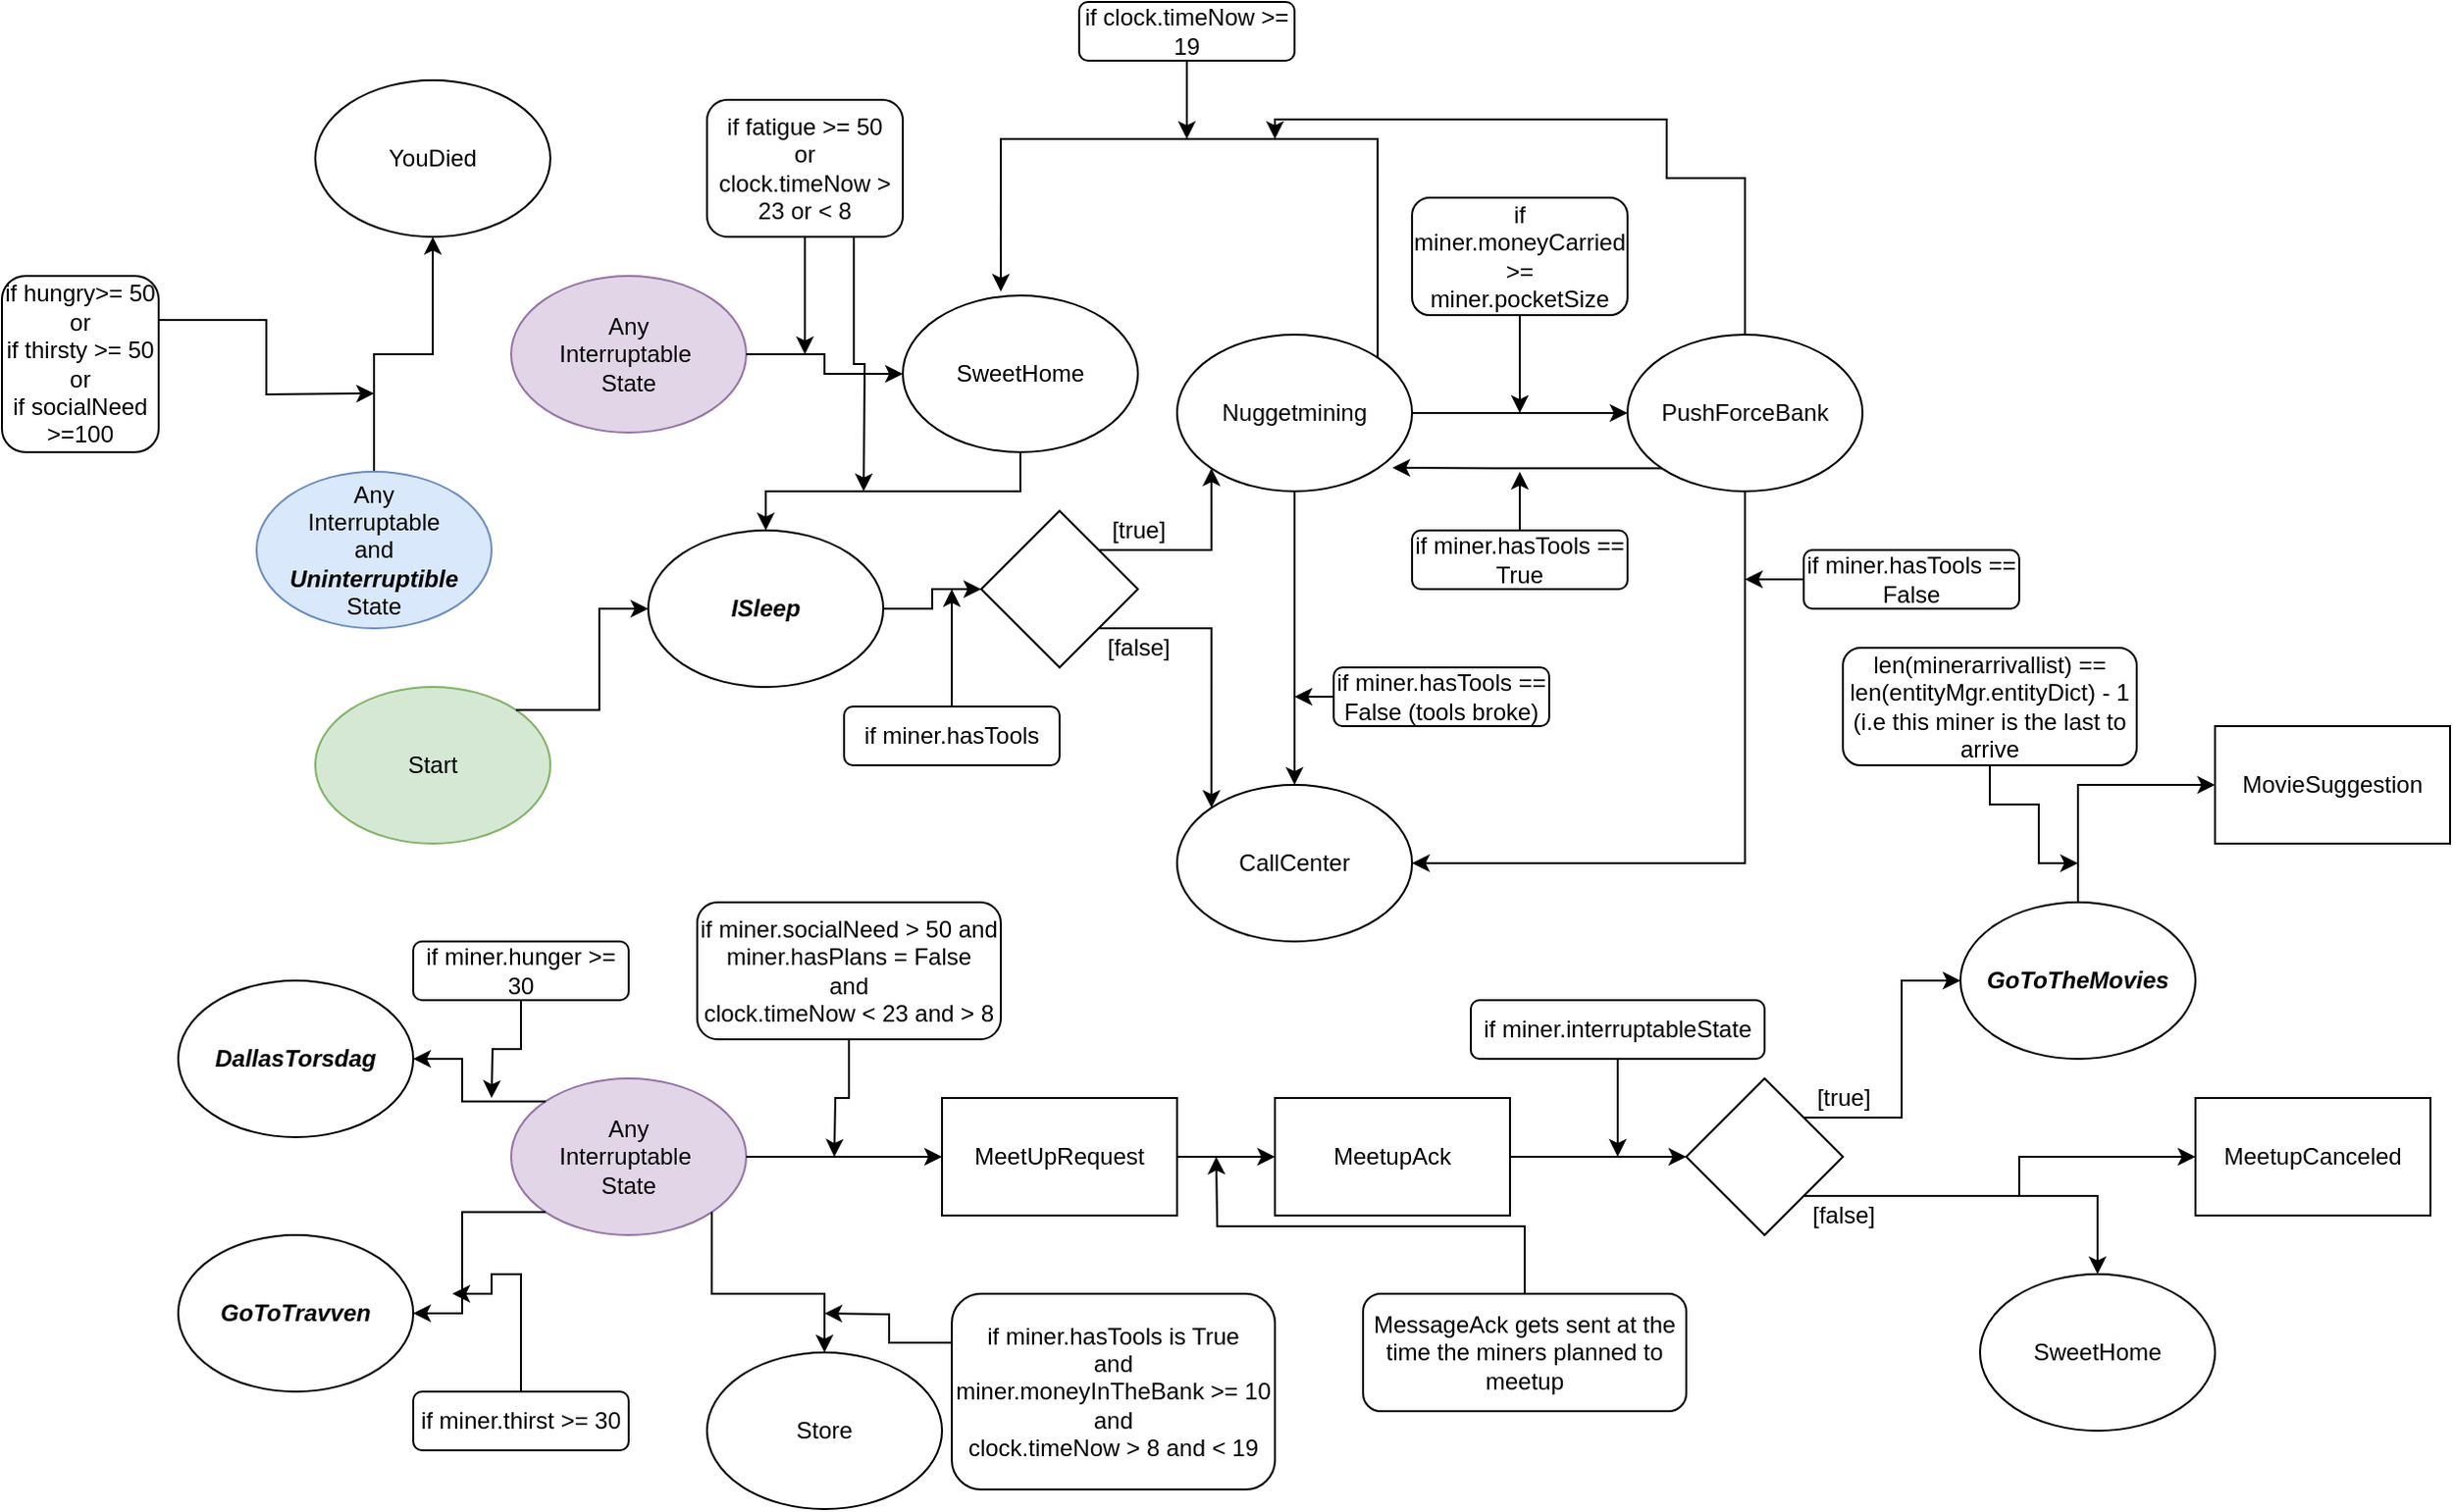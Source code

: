 <mxfile version="12.6.5" type="device"><diagram id="fdf_WBCvm2wgA68wb1EI" name="Page-1"><mxGraphModel dx="1936" dy="2026" grid="1" gridSize="10" guides="1" tooltips="1" connect="1" arrows="1" fold="1" page="1" pageScale="1" pageWidth="850" pageHeight="1100" math="0" shadow="0"><root><mxCell id="0"/><mxCell id="1" parent="0"/><mxCell id="K7hLNqGEeLTEueCjMqMA-75" value="" style="group" parent="1" vertex="1" connectable="0"><mxGeometry x="270" y="90" width="120" height="80" as="geometry"/></mxCell><mxCell id="K7hLNqGEeLTEueCjMqMA-76" value="" style="ellipse;whiteSpace=wrap;html=1;" parent="K7hLNqGEeLTEueCjMqMA-75" vertex="1"><mxGeometry width="120" height="80" as="geometry"/></mxCell><mxCell id="K7hLNqGEeLTEueCjMqMA-77" value="SweetHome" style="text;html=1;strokeColor=none;fillColor=none;align=center;verticalAlign=middle;whiteSpace=wrap;rounded=0;" parent="K7hLNqGEeLTEueCjMqMA-75" vertex="1"><mxGeometry x="25" y="20" width="70" height="40" as="geometry"/></mxCell><mxCell id="K7hLNqGEeLTEueCjMqMA-80" value="" style="group;fillColor=none;" parent="1" vertex="1" connectable="0"><mxGeometry x="-30" y="290" width="120" height="80" as="geometry"/></mxCell><mxCell id="K7hLNqGEeLTEueCjMqMA-3" value="Start" style="text;html=1;strokeColor=none;fillColor=none;align=center;verticalAlign=middle;whiteSpace=wrap;rounded=0;" parent="K7hLNqGEeLTEueCjMqMA-80" vertex="1"><mxGeometry x="60" y="10" width="40" height="20" as="geometry"/></mxCell><mxCell id="K7hLNqGEeLTEueCjMqMA-51" value="" style="ellipse;whiteSpace=wrap;html=1;fillColor=#d5e8d4;strokeColor=#82b366;" parent="K7hLNqGEeLTEueCjMqMA-80" vertex="1"><mxGeometry width="120" height="80" as="geometry"/></mxCell><mxCell id="K7hLNqGEeLTEueCjMqMA-52" value="Start" style="text;html=1;strokeColor=none;fillColor=none;align=center;verticalAlign=middle;whiteSpace=wrap;rounded=0;" parent="K7hLNqGEeLTEueCjMqMA-80" vertex="1"><mxGeometry x="40" y="30" width="40" height="20" as="geometry"/></mxCell><mxCell id="K7hLNqGEeLTEueCjMqMA-96" value="" style="group" parent="1" vertex="1" connectable="0"><mxGeometry x="-30" y="-20" width="120" height="80" as="geometry"/></mxCell><mxCell id="K7hLNqGEeLTEueCjMqMA-97" value="" style="group" parent="K7hLNqGEeLTEueCjMqMA-96" vertex="1" connectable="0"><mxGeometry width="120" height="80" as="geometry"/></mxCell><mxCell id="K7hLNqGEeLTEueCjMqMA-98" value="" style="ellipse;whiteSpace=wrap;html=1;" parent="K7hLNqGEeLTEueCjMqMA-97" vertex="1"><mxGeometry width="120" height="80" as="geometry"/></mxCell><mxCell id="K7hLNqGEeLTEueCjMqMA-99" value="YouDied" style="text;html=1;strokeColor=none;fillColor=none;align=center;verticalAlign=middle;whiteSpace=wrap;rounded=0;" parent="K7hLNqGEeLTEueCjMqMA-97" vertex="1"><mxGeometry x="25" y="20" width="70" height="40" as="geometry"/></mxCell><mxCell id="K7hLNqGEeLTEueCjMqMA-102" style="edgeStyle=orthogonalEdgeStyle;rounded=0;orthogonalLoop=1;jettySize=auto;html=1;exitX=0.5;exitY=0;exitDx=0;exitDy=0;entryX=0.5;entryY=1;entryDx=0;entryDy=0;" parent="1" source="K7hLNqGEeLTEueCjMqMA-72" target="K7hLNqGEeLTEueCjMqMA-98" edge="1"><mxGeometry relative="1" as="geometry"/></mxCell><mxCell id="5Ke6Yw1Q9KdfSw9loe5Q-1" style="edgeStyle=orthogonalEdgeStyle;rounded=0;orthogonalLoop=1;jettySize=auto;html=1;exitX=1;exitY=0.25;exitDx=0;exitDy=0;" parent="1" source="K7hLNqGEeLTEueCjMqMA-103" edge="1"><mxGeometry relative="1" as="geometry"><mxPoint y="140" as="targetPoint"/></mxGeometry></mxCell><mxCell id="K7hLNqGEeLTEueCjMqMA-103" value="&lt;div&gt;if hungry&amp;gt;= 50&lt;/div&gt;&lt;div&gt;or&lt;/div&gt;&lt;div&gt;if thirsty &amp;gt;= 50&lt;br&gt;&lt;/div&gt;&lt;div&gt;or&lt;/div&gt;&lt;div&gt;if socialNeed &amp;gt;=100&lt;/div&gt;" style="rounded=1;whiteSpace=wrap;html=1;" parent="1" vertex="1"><mxGeometry x="-190" y="80" width="80" height="90" as="geometry"/></mxCell><mxCell id="eoAKdvufWvspaA0zsTED-5" style="edgeStyle=orthogonalEdgeStyle;rounded=0;orthogonalLoop=1;jettySize=auto;html=1;exitX=0.5;exitY=1;exitDx=0;exitDy=0;" parent="1" source="K7hLNqGEeLTEueCjMqMA-76" target="K7hLNqGEeLTEueCjMqMA-8" edge="1"><mxGeometry relative="1" as="geometry"/></mxCell><mxCell id="eoAKdvufWvspaA0zsTED-10" value="" style="group" parent="1" vertex="1" connectable="0"><mxGeometry x="140" y="210" width="120" height="80" as="geometry"/></mxCell><mxCell id="K7hLNqGEeLTEueCjMqMA-8" value="" style="ellipse;whiteSpace=wrap;html=1;" parent="eoAKdvufWvspaA0zsTED-10" vertex="1"><mxGeometry width="120" height="80" as="geometry"/></mxCell><mxCell id="K7hLNqGEeLTEueCjMqMA-9" value="&lt;i&gt;&lt;b&gt;ISleep&lt;/b&gt;&lt;/i&gt;" style="text;html=1;align=center;verticalAlign=middle;whiteSpace=wrap;rounded=0;" parent="eoAKdvufWvspaA0zsTED-10" vertex="1"><mxGeometry x="40" y="30" width="40" height="20" as="geometry"/></mxCell><mxCell id="eoAKdvufWvspaA0zsTED-11" value="" style="group" parent="1" vertex="1" connectable="0"><mxGeometry x="410" y="110" width="120" height="80" as="geometry"/></mxCell><mxCell id="eoAKdvufWvspaA0zsTED-12" value="" style="ellipse;whiteSpace=wrap;html=1;" parent="eoAKdvufWvspaA0zsTED-11" vertex="1"><mxGeometry width="120" height="80" as="geometry"/></mxCell><mxCell id="eoAKdvufWvspaA0zsTED-13" value="Nuggetmining" style="text;html=1;align=center;verticalAlign=middle;whiteSpace=wrap;rounded=0;" parent="eoAKdvufWvspaA0zsTED-11" vertex="1"><mxGeometry x="40" y="30" width="40" height="20" as="geometry"/></mxCell><mxCell id="eoAKdvufWvspaA0zsTED-17" value="" style="group" parent="1" vertex="1" connectable="0"><mxGeometry x="410" y="340" width="120" height="80" as="geometry"/></mxCell><mxCell id="eoAKdvufWvspaA0zsTED-18" value="" style="ellipse;whiteSpace=wrap;html=1;" parent="eoAKdvufWvspaA0zsTED-17" vertex="1"><mxGeometry width="120" height="80" as="geometry"/></mxCell><mxCell id="eoAKdvufWvspaA0zsTED-19" value="CallCenter" style="text;html=1;align=center;verticalAlign=middle;whiteSpace=wrap;rounded=0;" parent="eoAKdvufWvspaA0zsTED-17" vertex="1"><mxGeometry x="40" y="30" width="40" height="20" as="geometry"/></mxCell><mxCell id="h6sALat_OKjF9gH2EI1u-37" style="edgeStyle=orthogonalEdgeStyle;rounded=0;orthogonalLoop=1;jettySize=auto;html=1;exitX=0.5;exitY=0;exitDx=0;exitDy=0;" parent="1" source="eoAKdvufWvspaA0zsTED-22" edge="1"><mxGeometry relative="1" as="geometry"><mxPoint x="295" y="240" as="targetPoint"/></mxGeometry></mxCell><mxCell id="eoAKdvufWvspaA0zsTED-22" value="if miner.hasTools" style="rounded=1;whiteSpace=wrap;html=1;" parent="1" vertex="1"><mxGeometry x="240" y="300" width="110" height="30" as="geometry"/></mxCell><mxCell id="eoAKdvufWvspaA0zsTED-31" value="" style="group" parent="1" vertex="1" connectable="0"><mxGeometry x="640" y="110" width="120" height="80" as="geometry"/></mxCell><mxCell id="eoAKdvufWvspaA0zsTED-32" value="" style="ellipse;whiteSpace=wrap;html=1;" parent="eoAKdvufWvspaA0zsTED-31" vertex="1"><mxGeometry width="120" height="80" as="geometry"/></mxCell><mxCell id="eoAKdvufWvspaA0zsTED-33" value="PushForceBank" style="text;html=1;align=center;verticalAlign=middle;whiteSpace=wrap;rounded=0;" parent="eoAKdvufWvspaA0zsTED-31" vertex="1"><mxGeometry x="40" y="30" width="40" height="20" as="geometry"/></mxCell><mxCell id="eoAKdvufWvspaA0zsTED-34" style="edgeStyle=orthogonalEdgeStyle;rounded=0;orthogonalLoop=1;jettySize=auto;html=1;exitX=1;exitY=0.5;exitDx=0;exitDy=0;" parent="1" source="eoAKdvufWvspaA0zsTED-12" edge="1"><mxGeometry relative="1" as="geometry"><mxPoint x="640" y="150" as="targetPoint"/></mxGeometry></mxCell><mxCell id="eoAKdvufWvspaA0zsTED-41" style="edgeStyle=orthogonalEdgeStyle;rounded=0;orthogonalLoop=1;jettySize=auto;html=1;exitX=0.5;exitY=1;exitDx=0;exitDy=0;" parent="1" source="eoAKdvufWvspaA0zsTED-38" edge="1"><mxGeometry relative="1" as="geometry"><mxPoint x="585" y="150" as="targetPoint"/></mxGeometry></mxCell><mxCell id="eoAKdvufWvspaA0zsTED-38" value="if miner.moneyCarried&lt;br&gt;&amp;gt;= miner.pocketSize" style="rounded=1;whiteSpace=wrap;html=1;" parent="1" vertex="1"><mxGeometry x="530" y="40" width="110" height="60" as="geometry"/></mxCell><mxCell id="eoAKdvufWvspaA0zsTED-43" style="edgeStyle=orthogonalEdgeStyle;rounded=0;orthogonalLoop=1;jettySize=auto;html=1;exitX=1;exitY=0;exitDx=0;exitDy=0;entryX=0.417;entryY=-0.025;entryDx=0;entryDy=0;entryPerimeter=0;" parent="1" source="eoAKdvufWvspaA0zsTED-12" target="K7hLNqGEeLTEueCjMqMA-76" edge="1"><mxGeometry relative="1" as="geometry"><mxPoint x="320" y="-40" as="targetPoint"/><Array as="points"><mxPoint x="512" y="10"/><mxPoint x="320" y="10"/></Array></mxGeometry></mxCell><mxCell id="eoAKdvufWvspaA0zsTED-45" style="edgeStyle=orthogonalEdgeStyle;rounded=0;orthogonalLoop=1;jettySize=auto;html=1;exitX=0.5;exitY=1;exitDx=0;exitDy=0;" parent="1" source="eoAKdvufWvspaA0zsTED-44" edge="1"><mxGeometry relative="1" as="geometry"><mxPoint x="415" y="10" as="targetPoint"/></mxGeometry></mxCell><mxCell id="eoAKdvufWvspaA0zsTED-44" value="if clock.timeNow &amp;gt;= 19" style="rounded=1;whiteSpace=wrap;html=1;" parent="1" vertex="1"><mxGeometry x="360" y="-60" width="110" height="30" as="geometry"/></mxCell><mxCell id="eoAKdvufWvspaA0zsTED-46" style="edgeStyle=orthogonalEdgeStyle;rounded=0;orthogonalLoop=1;jettySize=auto;html=1;exitX=0.5;exitY=0;exitDx=0;exitDy=0;" parent="1" source="eoAKdvufWvspaA0zsTED-32" edge="1"><mxGeometry relative="1" as="geometry"><mxPoint x="460" y="10" as="targetPoint"/><Array as="points"><mxPoint x="700" y="30"/><mxPoint x="660" y="30"/><mxPoint x="660"/><mxPoint x="460"/><mxPoint x="460" y="10"/></Array></mxGeometry></mxCell><mxCell id="eoAKdvufWvspaA0zsTED-47" style="edgeStyle=orthogonalEdgeStyle;rounded=0;orthogonalLoop=1;jettySize=auto;html=1;exitX=0.5;exitY=1;exitDx=0;exitDy=0;entryX=0.5;entryY=0;entryDx=0;entryDy=0;" parent="1" source="eoAKdvufWvspaA0zsTED-12" target="eoAKdvufWvspaA0zsTED-18" edge="1"><mxGeometry relative="1" as="geometry"/></mxCell><mxCell id="eoAKdvufWvspaA0zsTED-62" style="edgeStyle=orthogonalEdgeStyle;rounded=0;orthogonalLoop=1;jettySize=auto;html=1;exitX=0;exitY=0.5;exitDx=0;exitDy=0;" parent="1" source="eoAKdvufWvspaA0zsTED-51" edge="1"><mxGeometry relative="1" as="geometry"><mxPoint x="470" y="295" as="targetPoint"/></mxGeometry></mxCell><mxCell id="eoAKdvufWvspaA0zsTED-51" value="if miner.hasTools == False (tools broke)" style="rounded=1;whiteSpace=wrap;html=1;" parent="1" vertex="1"><mxGeometry x="490" y="280" width="110" height="30" as="geometry"/></mxCell><mxCell id="eoAKdvufWvspaA0zsTED-54" style="edgeStyle=orthogonalEdgeStyle;rounded=0;orthogonalLoop=1;jettySize=auto;html=1;exitX=0.5;exitY=1;exitDx=0;exitDy=0;entryX=1;entryY=0.5;entryDx=0;entryDy=0;" parent="1" source="eoAKdvufWvspaA0zsTED-32" target="eoAKdvufWvspaA0zsTED-18" edge="1"><mxGeometry relative="1" as="geometry"/></mxCell><mxCell id="eoAKdvufWvspaA0zsTED-56" style="edgeStyle=orthogonalEdgeStyle;rounded=0;orthogonalLoop=1;jettySize=auto;html=1;exitX=0;exitY=0.5;exitDx=0;exitDy=0;" parent="1" source="eoAKdvufWvspaA0zsTED-55" edge="1"><mxGeometry relative="1" as="geometry"><mxPoint x="700" y="235" as="targetPoint"/></mxGeometry></mxCell><mxCell id="eoAKdvufWvspaA0zsTED-55" value="if miner.hasTools == False" style="rounded=1;whiteSpace=wrap;html=1;" parent="1" vertex="1"><mxGeometry x="730" y="220" width="110" height="30" as="geometry"/></mxCell><mxCell id="eoAKdvufWvspaA0zsTED-63" style="edgeStyle=orthogonalEdgeStyle;rounded=0;orthogonalLoop=1;jettySize=auto;html=1;exitX=0;exitY=1;exitDx=0;exitDy=0;" parent="1" source="eoAKdvufWvspaA0zsTED-32" edge="1"><mxGeometry relative="1" as="geometry"><mxPoint x="520" y="178" as="targetPoint"/></mxGeometry></mxCell><mxCell id="eoAKdvufWvspaA0zsTED-65" style="edgeStyle=orthogonalEdgeStyle;rounded=0;orthogonalLoop=1;jettySize=auto;html=1;exitX=0.5;exitY=0;exitDx=0;exitDy=0;" parent="1" source="eoAKdvufWvspaA0zsTED-64" edge="1"><mxGeometry relative="1" as="geometry"><mxPoint x="585" y="180" as="targetPoint"/></mxGeometry></mxCell><mxCell id="eoAKdvufWvspaA0zsTED-64" value="if miner.hasTools == True" style="rounded=1;whiteSpace=wrap;html=1;" parent="1" vertex="1"><mxGeometry x="530" y="210" width="110" height="30" as="geometry"/></mxCell><mxCell id="eoAKdvufWvspaA0zsTED-3" value="" style="group" parent="1" vertex="1" connectable="0"><mxGeometry x="-60" y="180" width="120" height="80" as="geometry"/></mxCell><mxCell id="K7hLNqGEeLTEueCjMqMA-72" value="" style="ellipse;whiteSpace=wrap;html=1;fillColor=#dae8fc;strokeColor=#6c8ebf;" parent="eoAKdvufWvspaA0zsTED-3" vertex="1"><mxGeometry width="120" height="80" as="geometry"/></mxCell><mxCell id="K7hLNqGEeLTEueCjMqMA-73" value="&lt;div&gt;Any &lt;br&gt;Interruptable&lt;/div&gt;&lt;div&gt;and&lt;/div&gt;&lt;div&gt;&lt;b&gt;&lt;i&gt;Uninterruptible&lt;/i&gt;&lt;/b&gt;&lt;br&gt;State&lt;/div&gt;" style="text;html=1;strokeColor=none;fillColor=none;align=center;verticalAlign=middle;whiteSpace=wrap;rounded=0;" parent="eoAKdvufWvspaA0zsTED-3" vertex="1"><mxGeometry y="30" width="120" height="20" as="geometry"/></mxCell><mxCell id="5Ke6Yw1Q9KdfSw9loe5Q-14" style="edgeStyle=orthogonalEdgeStyle;rounded=0;orthogonalLoop=1;jettySize=auto;html=1;exitX=0.5;exitY=1;exitDx=0;exitDy=0;" parent="1" source="K7hLNqGEeLTEueCjMqMA-81" edge="1"><mxGeometry relative="1" as="geometry"><mxPoint x="220" y="120" as="targetPoint"/></mxGeometry></mxCell><mxCell id="5Ke6Yw1Q9KdfSw9loe5Q-15" style="edgeStyle=orthogonalEdgeStyle;rounded=0;orthogonalLoop=1;jettySize=auto;html=1;exitX=0.75;exitY=1;exitDx=0;exitDy=0;" parent="1" source="K7hLNqGEeLTEueCjMqMA-81" edge="1"><mxGeometry relative="1" as="geometry"><mxPoint x="250" y="190" as="targetPoint"/></mxGeometry></mxCell><mxCell id="K7hLNqGEeLTEueCjMqMA-81" value="if fatigue &amp;gt;= 50&lt;br&gt;or &lt;br&gt;clock.timeNow &amp;gt; 23 or &amp;lt; 8" style="rounded=1;whiteSpace=wrap;html=1;" parent="1" vertex="1"><mxGeometry x="170" y="-10" width="100" height="70" as="geometry"/></mxCell><mxCell id="eoAKdvufWvspaA0zsTED-72" value="" style="group" parent="1" vertex="1" connectable="0"><mxGeometry x="70" y="490" width="120" height="80" as="geometry"/></mxCell><mxCell id="eoAKdvufWvspaA0zsTED-69" value="" style="group;" parent="eoAKdvufWvspaA0zsTED-72" vertex="1" connectable="0"><mxGeometry width="120" height="80" as="geometry"/></mxCell><mxCell id="eoAKdvufWvspaA0zsTED-66" value="" style="group;fillColor=none;strokeColor=none;gradientColor=#ffffff;" parent="eoAKdvufWvspaA0zsTED-69" vertex="1" connectable="0"><mxGeometry width="120" height="80" as="geometry"/></mxCell><mxCell id="eoAKdvufWvspaA0zsTED-67" value="" style="ellipse;whiteSpace=wrap;html=1;fillColor=#e1d5e7;strokeColor=#9673a6;" parent="eoAKdvufWvspaA0zsTED-66" vertex="1"><mxGeometry width="120" height="80" as="geometry"/></mxCell><mxCell id="eoAKdvufWvspaA0zsTED-68" value="&lt;div&gt;Any&lt;/div&gt;&lt;div&gt;Interruptable&amp;nbsp;&lt;/div&gt;&lt;div&gt;State&lt;/div&gt;" style="text;html=1;align=center;verticalAlign=middle;whiteSpace=wrap;rounded=0;" parent="eoAKdvufWvspaA0zsTED-66" vertex="1"><mxGeometry x="20" y="15" width="80" height="50" as="geometry"/></mxCell><mxCell id="eoAKdvufWvspaA0zsTED-84" style="edgeStyle=orthogonalEdgeStyle;rounded=0;orthogonalLoop=1;jettySize=auto;html=1;exitX=1;exitY=0.5;exitDx=0;exitDy=0;entryX=0;entryY=0.5;entryDx=0;entryDy=0;" parent="1" source="eoAKdvufWvspaA0zsTED-78" target="eoAKdvufWvspaA0zsTED-83" edge="1"><mxGeometry relative="1" as="geometry"/></mxCell><mxCell id="eoAKdvufWvspaA0zsTED-78" value="MeetUpRequest" style="rounded=0;whiteSpace=wrap;html=1;fillColor=none;gradientColor=#DBABFF;align=center;" parent="1" vertex="1"><mxGeometry x="290" y="500" width="120" height="60" as="geometry"/></mxCell><mxCell id="eoAKdvufWvspaA0zsTED-79" style="edgeStyle=orthogonalEdgeStyle;rounded=0;orthogonalLoop=1;jettySize=auto;html=1;exitX=1;exitY=0.5;exitDx=0;exitDy=0;entryX=0;entryY=0.5;entryDx=0;entryDy=0;" parent="1" source="eoAKdvufWvspaA0zsTED-67" target="eoAKdvufWvspaA0zsTED-78" edge="1"><mxGeometry relative="1" as="geometry"/></mxCell><mxCell id="eoAKdvufWvspaA0zsTED-81" style="edgeStyle=orthogonalEdgeStyle;rounded=0;orthogonalLoop=1;jettySize=auto;html=1;exitX=0.5;exitY=1;exitDx=0;exitDy=0;" parent="1" source="eoAKdvufWvspaA0zsTED-80" edge="1"><mxGeometry relative="1" as="geometry"><mxPoint x="235" y="530" as="targetPoint"/></mxGeometry></mxCell><mxCell id="eoAKdvufWvspaA0zsTED-80" value="if miner.socialNeed &amp;gt; 50 and miner.hasPlans = False&lt;br&gt;and&lt;br&gt;clock.timeNow &amp;lt; 23 and &amp;gt; 8" style="rounded=1;whiteSpace=wrap;html=1;" parent="1" vertex="1"><mxGeometry x="165" y="400" width="155" height="70" as="geometry"/></mxCell><mxCell id="eoAKdvufWvspaA0zsTED-106" style="edgeStyle=orthogonalEdgeStyle;rounded=0;orthogonalLoop=1;jettySize=auto;html=1;exitX=1;exitY=0.5;exitDx=0;exitDy=0;" parent="1" source="eoAKdvufWvspaA0zsTED-83" target="eoAKdvufWvspaA0zsTED-105" edge="1"><mxGeometry relative="1" as="geometry"/></mxCell><mxCell id="eoAKdvufWvspaA0zsTED-83" value="MeetupAck" style="rounded=0;whiteSpace=wrap;html=1;fillColor=none;gradientColor=#DBABFF;align=center;" parent="1" vertex="1"><mxGeometry x="460" y="500" width="120" height="60" as="geometry"/></mxCell><mxCell id="eoAKdvufWvspaA0zsTED-86" value="" style="group" parent="1" vertex="1" connectable="0"><mxGeometry x="810" y="400" width="120" height="80" as="geometry"/></mxCell><mxCell id="eoAKdvufWvspaA0zsTED-87" value="" style="ellipse;whiteSpace=wrap;html=1;" parent="eoAKdvufWvspaA0zsTED-86" vertex="1"><mxGeometry width="120" height="80" as="geometry"/></mxCell><mxCell id="eoAKdvufWvspaA0zsTED-88" value="&lt;b&gt;&lt;i&gt;GoToTheMovies&lt;/i&gt;&lt;/b&gt;" style="text;html=1;align=center;verticalAlign=middle;whiteSpace=wrap;rounded=0;" parent="eoAKdvufWvspaA0zsTED-86" vertex="1"><mxGeometry x="40" y="30" width="40" height="20" as="geometry"/></mxCell><mxCell id="eoAKdvufWvspaA0zsTED-107" style="edgeStyle=orthogonalEdgeStyle;rounded=0;orthogonalLoop=1;jettySize=auto;html=1;exitX=0.5;exitY=1;exitDx=0;exitDy=0;" parent="1" source="eoAKdvufWvspaA0zsTED-90" edge="1"><mxGeometry relative="1" as="geometry"><mxPoint x="635" y="530" as="targetPoint"/></mxGeometry></mxCell><mxCell id="eoAKdvufWvspaA0zsTED-90" value="if miner.interruptableState" style="rounded=1;whiteSpace=wrap;html=1;" parent="1" vertex="1"><mxGeometry x="560" y="450" width="150" height="30" as="geometry"/></mxCell><mxCell id="eoAKdvufWvspaA0zsTED-93" value="" style="group" parent="1" vertex="1" connectable="0"><mxGeometry x="820" y="590" width="120" height="80" as="geometry"/></mxCell><mxCell id="eoAKdvufWvspaA0zsTED-94" value="" style="ellipse;whiteSpace=wrap;html=1;" parent="eoAKdvufWvspaA0zsTED-93" vertex="1"><mxGeometry width="120" height="80" as="geometry"/></mxCell><mxCell id="eoAKdvufWvspaA0zsTED-95" value="SweetHome" style="text;html=1;strokeColor=none;fillColor=none;align=center;verticalAlign=middle;whiteSpace=wrap;rounded=0;" parent="eoAKdvufWvspaA0zsTED-93" vertex="1"><mxGeometry x="25" y="20" width="70" height="40" as="geometry"/></mxCell><mxCell id="eoAKdvufWvspaA0zsTED-101" value="MeetupCanceled" style="rounded=0;whiteSpace=wrap;html=1;fillColor=none;gradientColor=#DBABFF;align=center;" parent="1" vertex="1"><mxGeometry x="930" y="500" width="120" height="60" as="geometry"/></mxCell><mxCell id="eoAKdvufWvspaA0zsTED-108" style="edgeStyle=orthogonalEdgeStyle;rounded=0;orthogonalLoop=1;jettySize=auto;html=1;exitX=1;exitY=0;exitDx=0;exitDy=0;entryX=0;entryY=0.5;entryDx=0;entryDy=0;" parent="1" source="eoAKdvufWvspaA0zsTED-105" target="eoAKdvufWvspaA0zsTED-87" edge="1"><mxGeometry relative="1" as="geometry"/></mxCell><mxCell id="eoAKdvufWvspaA0zsTED-112" style="edgeStyle=orthogonalEdgeStyle;rounded=0;orthogonalLoop=1;jettySize=auto;html=1;exitX=1;exitY=1;exitDx=0;exitDy=0;entryX=0.5;entryY=0;entryDx=0;entryDy=0;" parent="1" source="eoAKdvufWvspaA0zsTED-105" target="eoAKdvufWvspaA0zsTED-94" edge="1"><mxGeometry relative="1" as="geometry"/></mxCell><mxCell id="eoAKdvufWvspaA0zsTED-113" style="edgeStyle=orthogonalEdgeStyle;rounded=0;orthogonalLoop=1;jettySize=auto;html=1;exitX=1;exitY=1;exitDx=0;exitDy=0;entryX=0;entryY=0.5;entryDx=0;entryDy=0;" parent="1" source="eoAKdvufWvspaA0zsTED-105" target="eoAKdvufWvspaA0zsTED-101" edge="1"><mxGeometry relative="1" as="geometry"/></mxCell><mxCell id="eoAKdvufWvspaA0zsTED-105" value="" style="rhombus;whiteSpace=wrap;html=1;fillColor=none;gradientColor=#DBABFF;align=center;" parent="1" vertex="1"><mxGeometry x="670" y="490" width="80" height="80" as="geometry"/></mxCell><mxCell id="eoAKdvufWvspaA0zsTED-109" value="[true]" style="text;html=1;align=center;verticalAlign=middle;resizable=0;points=[];autosize=1;" parent="1" vertex="1"><mxGeometry x="730" y="490" width="40" height="20" as="geometry"/></mxCell><mxCell id="eoAKdvufWvspaA0zsTED-114" value="[false]" style="text;html=1;align=center;verticalAlign=middle;resizable=0;points=[];autosize=1;" parent="1" vertex="1"><mxGeometry x="725" y="550" width="50" height="20" as="geometry"/></mxCell><mxCell id="eoAKdvufWvspaA0zsTED-116" value="MovieSuggestion" style="rounded=0;whiteSpace=wrap;html=1;fillColor=none;gradientColor=#DBABFF;align=center;" parent="1" vertex="1"><mxGeometry x="940" y="310" width="120" height="60" as="geometry"/></mxCell><mxCell id="eoAKdvufWvspaA0zsTED-117" style="edgeStyle=orthogonalEdgeStyle;rounded=0;orthogonalLoop=1;jettySize=auto;html=1;exitX=0.5;exitY=0;exitDx=0;exitDy=0;entryX=0;entryY=0.5;entryDx=0;entryDy=0;" parent="1" source="eoAKdvufWvspaA0zsTED-87" target="eoAKdvufWvspaA0zsTED-116" edge="1"><mxGeometry relative="1" as="geometry"/></mxCell><mxCell id="eoAKdvufWvspaA0zsTED-120" style="edgeStyle=orthogonalEdgeStyle;rounded=0;orthogonalLoop=1;jettySize=auto;html=1;exitX=0.5;exitY=1;exitDx=0;exitDy=0;" parent="1" source="eoAKdvufWvspaA0zsTED-118" edge="1"><mxGeometry relative="1" as="geometry"><mxPoint x="870" y="380" as="targetPoint"/><Array as="points"><mxPoint x="825" y="350"/><mxPoint x="850" y="350"/><mxPoint x="850" y="380"/></Array></mxGeometry></mxCell><mxCell id="eoAKdvufWvspaA0zsTED-118" value="len(minerarrivallist) ==&lt;br&gt;len(entityMgr.entityDict) - 1&lt;br&gt;(i.e this miner is the last to arrive" style="rounded=1;whiteSpace=wrap;html=1;" parent="1" vertex="1"><mxGeometry x="750" y="270" width="150" height="60" as="geometry"/></mxCell><mxCell id="h6sALat_OKjF9gH2EI1u-3" value="" style="group" parent="1" vertex="1" connectable="0"><mxGeometry x="170" y="630" width="120" height="80" as="geometry"/></mxCell><mxCell id="h6sALat_OKjF9gH2EI1u-4" value="" style="ellipse;whiteSpace=wrap;html=1;" parent="h6sALat_OKjF9gH2EI1u-3" vertex="1"><mxGeometry width="120" height="80" as="geometry"/></mxCell><mxCell id="h6sALat_OKjF9gH2EI1u-5" value="Store" style="text;html=1;strokeColor=none;fillColor=none;align=center;verticalAlign=middle;whiteSpace=wrap;rounded=0;" parent="h6sALat_OKjF9gH2EI1u-3" vertex="1"><mxGeometry x="25" y="20" width="70" height="40" as="geometry"/></mxCell><mxCell id="h6sALat_OKjF9gH2EI1u-10" style="edgeStyle=orthogonalEdgeStyle;rounded=0;orthogonalLoop=1;jettySize=auto;html=1;exitX=0;exitY=0.25;exitDx=0;exitDy=0;" parent="1" source="h6sALat_OKjF9gH2EI1u-8" edge="1"><mxGeometry relative="1" as="geometry"><mxPoint x="230" y="610" as="targetPoint"/></mxGeometry></mxCell><mxCell id="h6sALat_OKjF9gH2EI1u-8" value="if miner.hasTools is True&lt;br&gt;and &lt;br&gt;miner.moneyInTheBank &amp;gt;= 10&lt;br&gt;and &lt;br&gt;clock.timeNow &amp;gt; 8 and &amp;lt; 19" style="rounded=1;whiteSpace=wrap;html=1;" parent="1" vertex="1"><mxGeometry x="295" y="600" width="165" height="100" as="geometry"/></mxCell><mxCell id="h6sALat_OKjF9gH2EI1u-11" style="edgeStyle=orthogonalEdgeStyle;rounded=0;orthogonalLoop=1;jettySize=auto;html=1;exitX=1;exitY=1;exitDx=0;exitDy=0;entryX=0.5;entryY=0;entryDx=0;entryDy=0;" parent="1" source="eoAKdvufWvspaA0zsTED-67" target="h6sALat_OKjF9gH2EI1u-4" edge="1"><mxGeometry relative="1" as="geometry"/></mxCell><mxCell id="h6sALat_OKjF9gH2EI1u-12" value="" style="group" parent="1" vertex="1" connectable="0"><mxGeometry x="-100" y="440" width="120" height="80" as="geometry"/></mxCell><mxCell id="h6sALat_OKjF9gH2EI1u-13" value="" style="group" parent="h6sALat_OKjF9gH2EI1u-12" vertex="1" connectable="0"><mxGeometry width="120" height="80" as="geometry"/></mxCell><mxCell id="h6sALat_OKjF9gH2EI1u-14" value="" style="ellipse;whiteSpace=wrap;html=1;" parent="h6sALat_OKjF9gH2EI1u-13" vertex="1"><mxGeometry width="120" height="80" as="geometry"/></mxCell><mxCell id="h6sALat_OKjF9gH2EI1u-15" value="&lt;b&gt;&lt;i&gt;DallasTorsdag&lt;/i&gt;&lt;/b&gt;" style="text;html=1;strokeColor=none;fillColor=none;align=center;verticalAlign=middle;whiteSpace=wrap;rounded=0;" parent="h6sALat_OKjF9gH2EI1u-13" vertex="1"><mxGeometry x="25" y="20" width="70" height="40" as="geometry"/></mxCell><mxCell id="h6sALat_OKjF9gH2EI1u-16" value="" style="group" parent="1" vertex="1" connectable="0"><mxGeometry x="-100" y="570" width="120" height="80" as="geometry"/></mxCell><mxCell id="h6sALat_OKjF9gH2EI1u-17" value="" style="group" parent="h6sALat_OKjF9gH2EI1u-16" vertex="1" connectable="0"><mxGeometry width="120" height="80" as="geometry"/></mxCell><mxCell id="h6sALat_OKjF9gH2EI1u-18" value="" style="ellipse;whiteSpace=wrap;html=1;" parent="h6sALat_OKjF9gH2EI1u-17" vertex="1"><mxGeometry width="120" height="80" as="geometry"/></mxCell><mxCell id="h6sALat_OKjF9gH2EI1u-19" value="&lt;b&gt;&lt;i&gt;GoToTravven&lt;/i&gt;&lt;/b&gt;" style="text;html=1;strokeColor=none;fillColor=none;align=center;verticalAlign=middle;whiteSpace=wrap;rounded=0;" parent="h6sALat_OKjF9gH2EI1u-17" vertex="1"><mxGeometry x="25" y="20" width="70" height="40" as="geometry"/></mxCell><mxCell id="5Ke6Yw1Q9KdfSw9loe5Q-7" style="edgeStyle=orthogonalEdgeStyle;rounded=0;orthogonalLoop=1;jettySize=auto;html=1;exitX=0.5;exitY=1;exitDx=0;exitDy=0;" parent="1" source="h6sALat_OKjF9gH2EI1u-23" edge="1"><mxGeometry relative="1" as="geometry"><mxPoint x="60" y="500" as="targetPoint"/></mxGeometry></mxCell><mxCell id="h6sALat_OKjF9gH2EI1u-23" value="if miner.hunger &amp;gt;= 30" style="rounded=1;whiteSpace=wrap;html=1;" parent="1" vertex="1"><mxGeometry x="20" y="420" width="110" height="30" as="geometry"/></mxCell><mxCell id="5Ke6Yw1Q9KdfSw9loe5Q-5" style="edgeStyle=orthogonalEdgeStyle;rounded=0;orthogonalLoop=1;jettySize=auto;html=1;exitX=0.5;exitY=0;exitDx=0;exitDy=0;" parent="1" source="h6sALat_OKjF9gH2EI1u-26" edge="1"><mxGeometry relative="1" as="geometry"><mxPoint x="40" y="600" as="targetPoint"/><Array as="points"><mxPoint x="75" y="590"/><mxPoint x="60" y="590"/></Array></mxGeometry></mxCell><mxCell id="h6sALat_OKjF9gH2EI1u-26" value="if miner.thirst &amp;gt;= 30" style="rounded=1;whiteSpace=wrap;html=1;" parent="1" vertex="1"><mxGeometry x="20" y="650" width="110" height="30" as="geometry"/></mxCell><mxCell id="h6sALat_OKjF9gH2EI1u-32" style="edgeStyle=orthogonalEdgeStyle;rounded=0;orthogonalLoop=1;jettySize=auto;html=1;exitX=1;exitY=0;exitDx=0;exitDy=0;entryX=0;entryY=0.5;entryDx=0;entryDy=0;" parent="1" source="K7hLNqGEeLTEueCjMqMA-51" target="K7hLNqGEeLTEueCjMqMA-8" edge="1"><mxGeometry relative="1" as="geometry"/></mxCell><mxCell id="h6sALat_OKjF9gH2EI1u-35" style="edgeStyle=orthogonalEdgeStyle;rounded=0;orthogonalLoop=1;jettySize=auto;html=1;exitX=1;exitY=0;exitDx=0;exitDy=0;entryX=0;entryY=1;entryDx=0;entryDy=0;" parent="1" source="h6sALat_OKjF9gH2EI1u-33" target="eoAKdvufWvspaA0zsTED-12" edge="1"><mxGeometry relative="1" as="geometry"/></mxCell><mxCell id="h6sALat_OKjF9gH2EI1u-36" style="edgeStyle=orthogonalEdgeStyle;rounded=0;orthogonalLoop=1;jettySize=auto;html=1;exitX=1;exitY=1;exitDx=0;exitDy=0;entryX=0;entryY=0;entryDx=0;entryDy=0;" parent="1" source="h6sALat_OKjF9gH2EI1u-33" target="eoAKdvufWvspaA0zsTED-18" edge="1"><mxGeometry relative="1" as="geometry"/></mxCell><mxCell id="h6sALat_OKjF9gH2EI1u-33" value="" style="rhombus;whiteSpace=wrap;html=1;" parent="1" vertex="1"><mxGeometry x="310" y="200" width="80" height="80" as="geometry"/></mxCell><mxCell id="h6sALat_OKjF9gH2EI1u-34" style="edgeStyle=orthogonalEdgeStyle;rounded=0;orthogonalLoop=1;jettySize=auto;html=1;exitX=1;exitY=0.5;exitDx=0;exitDy=0;entryX=0;entryY=0.5;entryDx=0;entryDy=0;" parent="1" source="K7hLNqGEeLTEueCjMqMA-8" target="h6sALat_OKjF9gH2EI1u-33" edge="1"><mxGeometry relative="1" as="geometry"/></mxCell><mxCell id="h6sALat_OKjF9gH2EI1u-38" value="[true]" style="text;html=1;align=center;verticalAlign=middle;resizable=0;points=[];autosize=1;" parent="1" vertex="1"><mxGeometry x="370" y="200" width="40" height="20" as="geometry"/></mxCell><mxCell id="h6sALat_OKjF9gH2EI1u-39" value="[false]" style="text;html=1;align=center;verticalAlign=middle;resizable=0;points=[];autosize=1;" parent="1" vertex="1"><mxGeometry x="365" y="260" width="50" height="20" as="geometry"/></mxCell><mxCell id="5Ke6Yw1Q9KdfSw9loe5Q-2" style="edgeStyle=orthogonalEdgeStyle;rounded=0;orthogonalLoop=1;jettySize=auto;html=1;exitX=0;exitY=1;exitDx=0;exitDy=0;entryX=1;entryY=0.5;entryDx=0;entryDy=0;" parent="1" source="eoAKdvufWvspaA0zsTED-67" target="h6sALat_OKjF9gH2EI1u-18" edge="1"><mxGeometry relative="1" as="geometry"/></mxCell><mxCell id="5Ke6Yw1Q9KdfSw9loe5Q-3" style="edgeStyle=orthogonalEdgeStyle;rounded=0;orthogonalLoop=1;jettySize=auto;html=1;exitX=0;exitY=0;exitDx=0;exitDy=0;entryX=1;entryY=0.5;entryDx=0;entryDy=0;" parent="1" source="eoAKdvufWvspaA0zsTED-67" target="h6sALat_OKjF9gH2EI1u-14" edge="1"><mxGeometry relative="1" as="geometry"/></mxCell><mxCell id="5Ke6Yw1Q9KdfSw9loe5Q-8" value="" style="group;" parent="1" vertex="1" connectable="0"><mxGeometry x="70" y="80" width="120" height="80" as="geometry"/></mxCell><mxCell id="5Ke6Yw1Q9KdfSw9loe5Q-9" value="" style="group;" parent="5Ke6Yw1Q9KdfSw9loe5Q-8" vertex="1" connectable="0"><mxGeometry width="120" height="80" as="geometry"/></mxCell><mxCell id="5Ke6Yw1Q9KdfSw9loe5Q-10" value="" style="group;fillColor=none;strokeColor=none;gradientColor=#ffffff;" parent="5Ke6Yw1Q9KdfSw9loe5Q-9" vertex="1" connectable="0"><mxGeometry width="120" height="80" as="geometry"/></mxCell><mxCell id="5Ke6Yw1Q9KdfSw9loe5Q-11" value="" style="ellipse;whiteSpace=wrap;html=1;fillColor=#e1d5e7;strokeColor=#9673a6;" parent="5Ke6Yw1Q9KdfSw9loe5Q-10" vertex="1"><mxGeometry width="120" height="80" as="geometry"/></mxCell><mxCell id="5Ke6Yw1Q9KdfSw9loe5Q-12" value="&lt;div&gt;Any&lt;/div&gt;&lt;div&gt;Interruptable&amp;nbsp;&lt;/div&gt;&lt;div&gt;State&lt;/div&gt;" style="text;html=1;align=center;verticalAlign=middle;whiteSpace=wrap;rounded=0;" parent="5Ke6Yw1Q9KdfSw9loe5Q-10" vertex="1"><mxGeometry x="20" y="15" width="80" height="50" as="geometry"/></mxCell><mxCell id="5Ke6Yw1Q9KdfSw9loe5Q-13" style="edgeStyle=orthogonalEdgeStyle;rounded=0;orthogonalLoop=1;jettySize=auto;html=1;exitX=1;exitY=0.5;exitDx=0;exitDy=0;entryX=0;entryY=0.5;entryDx=0;entryDy=0;" parent="1" source="5Ke6Yw1Q9KdfSw9loe5Q-11" target="K7hLNqGEeLTEueCjMqMA-76" edge="1"><mxGeometry relative="1" as="geometry"/></mxCell><mxCell id="c2cpwRnKi3UBl7p6_0Wl-2" style="edgeStyle=orthogonalEdgeStyle;rounded=0;orthogonalLoop=1;jettySize=auto;html=1;exitX=0.5;exitY=0;exitDx=0;exitDy=0;" parent="1" source="c2cpwRnKi3UBl7p6_0Wl-1" edge="1"><mxGeometry relative="1" as="geometry"><mxPoint x="430" y="530" as="targetPoint"/></mxGeometry></mxCell><mxCell id="c2cpwRnKi3UBl7p6_0Wl-1" value="MessageAck gets sent at the time the miners planned to&lt;br&gt;meetup" style="rounded=1;whiteSpace=wrap;html=1;" parent="1" vertex="1"><mxGeometry x="505" y="600" width="165" height="60" as="geometry"/></mxCell></root></mxGraphModel></diagram></mxfile>
